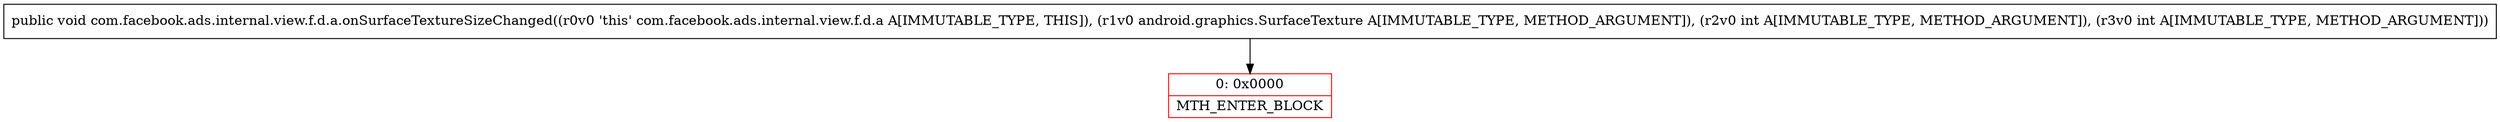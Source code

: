digraph "CFG forcom.facebook.ads.internal.view.f.d.a.onSurfaceTextureSizeChanged(Landroid\/graphics\/SurfaceTexture;II)V" {
subgraph cluster_Region_939494423 {
label = "R(0)";
node [shape=record,color=blue];
}
Node_0 [shape=record,color=red,label="{0\:\ 0x0000|MTH_ENTER_BLOCK\l}"];
MethodNode[shape=record,label="{public void com.facebook.ads.internal.view.f.d.a.onSurfaceTextureSizeChanged((r0v0 'this' com.facebook.ads.internal.view.f.d.a A[IMMUTABLE_TYPE, THIS]), (r1v0 android.graphics.SurfaceTexture A[IMMUTABLE_TYPE, METHOD_ARGUMENT]), (r2v0 int A[IMMUTABLE_TYPE, METHOD_ARGUMENT]), (r3v0 int A[IMMUTABLE_TYPE, METHOD_ARGUMENT])) }"];
MethodNode -> Node_0;
}

